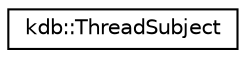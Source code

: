 digraph "Graphical Class Hierarchy"
{
  edge [fontname="Helvetica",fontsize="10",labelfontname="Helvetica",labelfontsize="10"];
  node [fontname="Helvetica",fontsize="10",shape=record];
  rankdir="LR";
  Node0 [label="kdb::ThreadSubject",height=0.2,width=0.4,color="black", fillcolor="white", style="filled",URL="$classkdb_1_1ThreadSubject.html",tooltip="Subject from Observer pattern for ThreadContext. "];
}

